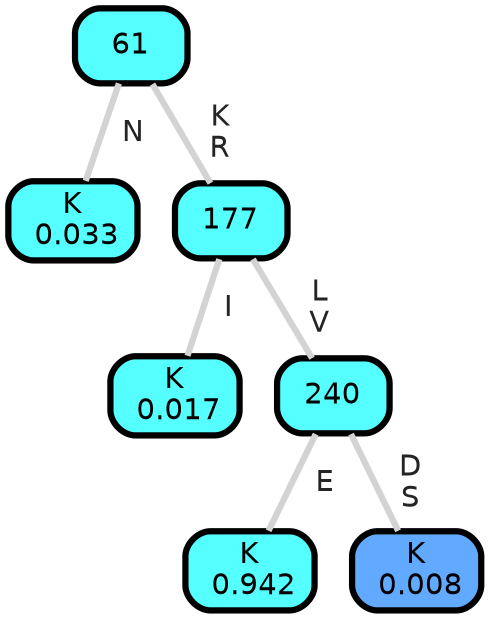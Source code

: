 graph Tree {
node [shape=box, style="filled, rounded",color="black",penwidth="3",fontcolor="black",                 fontname=helvetica] ;
graph [ranksep="0 equally", splines=straight,                 bgcolor=transparent, dpi=200] ;
edge [fontname=helvetica, fontweight=bold,fontcolor=grey14,color=lightgray] ;
0 [label="K
 0.033", fillcolor="#55ffff"] ;
1 [label="61", fillcolor="#55feff"] ;
2 [label="K
 0.017", fillcolor="#55ffff"] ;
3 [label="177", fillcolor="#55feff"] ;
4 [label="K
 0.942", fillcolor="#55ffff"] ;
5 [label="240", fillcolor="#55feff"] ;
6 [label="K
 0.008", fillcolor="#62aaff"] ;
1 -- 0 [label=" N",penwidth=3] ;
1 -- 3 [label=" K\n R",penwidth=3] ;
3 -- 2 [label=" I",penwidth=3] ;
3 -- 5 [label=" L\n V",penwidth=3] ;
5 -- 4 [label=" E",penwidth=3] ;
5 -- 6 [label=" D\n S",penwidth=3] ;
{rank = same;}}
